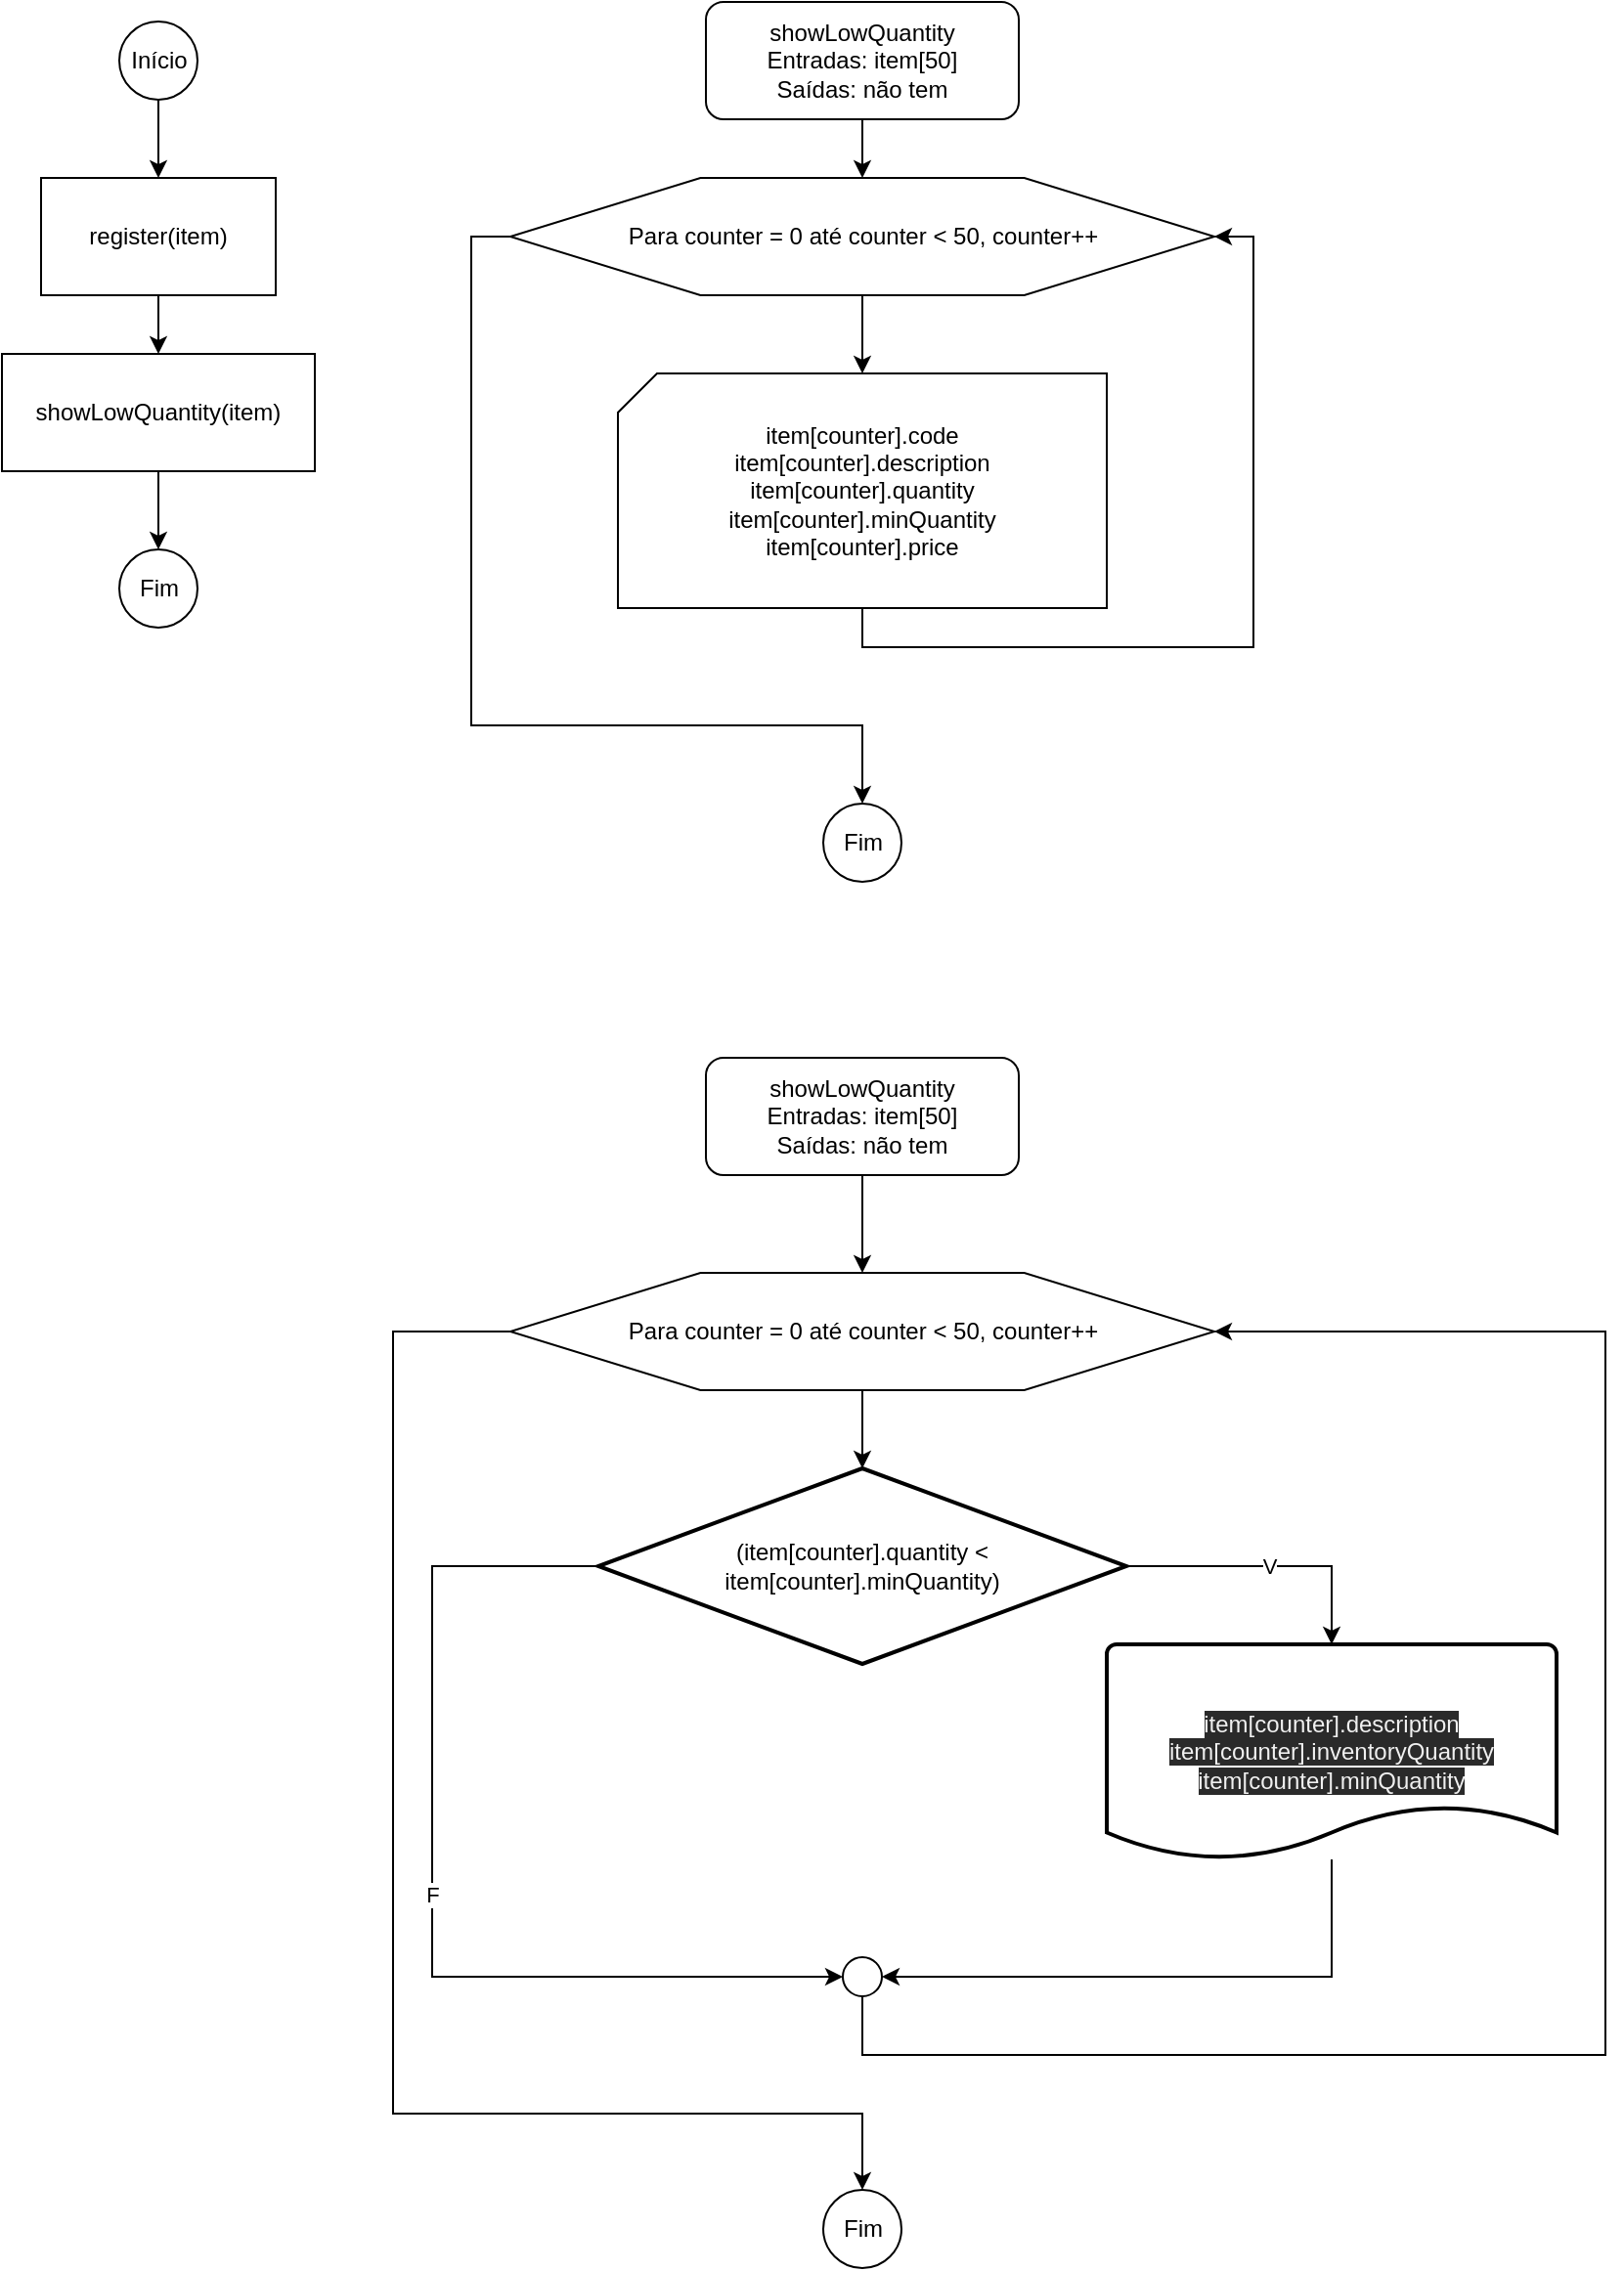 <mxfile version="18.1.3" type="device"><diagram id="BDdXU6hXp-DLCPFeDdn6" name="Página-1"><mxGraphModel dx="741" dy="863" grid="1" gridSize="10" guides="1" tooltips="1" connect="1" arrows="1" fold="1" page="1" pageScale="1" pageWidth="827" pageHeight="1169" math="0" shadow="0"><root><mxCell id="0"/><mxCell id="1" parent="0"/><mxCell id="UyXymFnL8cJduqjBnD2X-4" value="" style="edgeStyle=orthogonalEdgeStyle;rounded=0;orthogonalLoop=1;jettySize=auto;html=1;" edge="1" parent="1" source="UyXymFnL8cJduqjBnD2X-1" target="UyXymFnL8cJduqjBnD2X-2"><mxGeometry relative="1" as="geometry"/></mxCell><mxCell id="UyXymFnL8cJduqjBnD2X-1" value="Início" style="verticalLabelPosition=middle;verticalAlign=middle;html=1;shape=mxgraph.flowchart.on-page_reference;labelPosition=center;align=center;" vertex="1" parent="1"><mxGeometry x="100" y="20" width="40" height="40" as="geometry"/></mxCell><mxCell id="UyXymFnL8cJduqjBnD2X-5" value="" style="edgeStyle=orthogonalEdgeStyle;rounded=0;orthogonalLoop=1;jettySize=auto;html=1;" edge="1" parent="1" source="UyXymFnL8cJduqjBnD2X-2" target="UyXymFnL8cJduqjBnD2X-3"><mxGeometry relative="1" as="geometry"/></mxCell><mxCell id="UyXymFnL8cJduqjBnD2X-2" value="register(item)" style="rounded=0;whiteSpace=wrap;html=1;" vertex="1" parent="1"><mxGeometry x="60" y="100" width="120" height="60" as="geometry"/></mxCell><mxCell id="UyXymFnL8cJduqjBnD2X-7" value="" style="edgeStyle=orthogonalEdgeStyle;rounded=0;orthogonalLoop=1;jettySize=auto;html=1;" edge="1" parent="1" source="UyXymFnL8cJduqjBnD2X-3" target="UyXymFnL8cJduqjBnD2X-6"><mxGeometry relative="1" as="geometry"/></mxCell><mxCell id="UyXymFnL8cJduqjBnD2X-3" value="showLowQuantity(item)" style="rounded=0;whiteSpace=wrap;html=1;" vertex="1" parent="1"><mxGeometry x="40" y="190" width="160" height="60" as="geometry"/></mxCell><mxCell id="UyXymFnL8cJduqjBnD2X-6" value="Fim" style="verticalLabelPosition=middle;verticalAlign=middle;html=1;shape=mxgraph.flowchart.on-page_reference;labelPosition=center;align=center;" vertex="1" parent="1"><mxGeometry x="100" y="290" width="40" height="40" as="geometry"/></mxCell><mxCell id="UyXymFnL8cJduqjBnD2X-10" value="" style="edgeStyle=orthogonalEdgeStyle;rounded=0;orthogonalLoop=1;jettySize=auto;html=1;" edge="1" parent="1" source="UyXymFnL8cJduqjBnD2X-8" target="UyXymFnL8cJduqjBnD2X-9"><mxGeometry relative="1" as="geometry"/></mxCell><mxCell id="UyXymFnL8cJduqjBnD2X-8" value="showLowQuantity&lt;br&gt;Entradas: item[50]&lt;br&gt;Saídas: não tem" style="rounded=1;whiteSpace=wrap;html=1;" vertex="1" parent="1"><mxGeometry x="400" y="10" width="160" height="60" as="geometry"/></mxCell><mxCell id="UyXymFnL8cJduqjBnD2X-12" value="" style="edgeStyle=orthogonalEdgeStyle;rounded=0;orthogonalLoop=1;jettySize=auto;html=1;" edge="1" parent="1" source="UyXymFnL8cJduqjBnD2X-9" target="UyXymFnL8cJduqjBnD2X-11"><mxGeometry relative="1" as="geometry"/></mxCell><mxCell id="UyXymFnL8cJduqjBnD2X-15" style="edgeStyle=orthogonalEdgeStyle;rounded=0;orthogonalLoop=1;jettySize=auto;html=1;" edge="1" parent="1" source="UyXymFnL8cJduqjBnD2X-9" target="UyXymFnL8cJduqjBnD2X-14"><mxGeometry relative="1" as="geometry"><Array as="points"><mxPoint x="280" y="130"/><mxPoint x="280" y="380"/><mxPoint x="480" y="380"/></Array></mxGeometry></mxCell><mxCell id="UyXymFnL8cJduqjBnD2X-9" value="Para counter = 0 até counter &amp;lt; 50, counter++" style="verticalLabelPosition=middle;verticalAlign=middle;html=1;shape=hexagon;perimeter=hexagonPerimeter2;arcSize=6;size=0.27;labelPosition=center;align=center;" vertex="1" parent="1"><mxGeometry x="300" y="100" width="360" height="60" as="geometry"/></mxCell><mxCell id="UyXymFnL8cJduqjBnD2X-13" style="edgeStyle=orthogonalEdgeStyle;rounded=0;orthogonalLoop=1;jettySize=auto;html=1;entryX=1;entryY=0.5;entryDx=0;entryDy=0;" edge="1" parent="1" source="UyXymFnL8cJduqjBnD2X-11" target="UyXymFnL8cJduqjBnD2X-9"><mxGeometry relative="1" as="geometry"><Array as="points"><mxPoint x="480" y="340"/><mxPoint x="680" y="340"/><mxPoint x="680" y="130"/></Array></mxGeometry></mxCell><mxCell id="UyXymFnL8cJduqjBnD2X-11" value="item[counter].code&lt;br&gt;item[counter].description&lt;br&gt;item[counter].quantity&lt;br&gt;item[counter].minQuantity&lt;br&gt;item[counter].price" style="verticalLabelPosition=middle;verticalAlign=middle;html=1;shape=card;whiteSpace=wrap;size=20;arcSize=12;labelPosition=center;align=center;" vertex="1" parent="1"><mxGeometry x="355" y="200" width="250" height="120" as="geometry"/></mxCell><mxCell id="UyXymFnL8cJduqjBnD2X-14" value="Fim" style="verticalLabelPosition=middle;verticalAlign=middle;html=1;shape=mxgraph.flowchart.on-page_reference;labelPosition=center;align=center;" vertex="1" parent="1"><mxGeometry x="460" y="420" width="40" height="40" as="geometry"/></mxCell><mxCell id="UyXymFnL8cJduqjBnD2X-20" value="" style="edgeStyle=orthogonalEdgeStyle;rounded=0;orthogonalLoop=1;jettySize=auto;html=1;" edge="1" parent="1" source="UyXymFnL8cJduqjBnD2X-16" target="UyXymFnL8cJduqjBnD2X-18"><mxGeometry relative="1" as="geometry"/></mxCell><mxCell id="UyXymFnL8cJduqjBnD2X-16" value="showLowQuantity&lt;br&gt;Entradas: item[50]&lt;br&gt;Saídas: não tem" style="rounded=1;whiteSpace=wrap;html=1;" vertex="1" parent="1"><mxGeometry x="400" y="550" width="160" height="60" as="geometry"/></mxCell><mxCell id="UyXymFnL8cJduqjBnD2X-22" value="" style="edgeStyle=orthogonalEdgeStyle;rounded=0;orthogonalLoop=1;jettySize=auto;html=1;" edge="1" parent="1" source="UyXymFnL8cJduqjBnD2X-18" target="UyXymFnL8cJduqjBnD2X-21"><mxGeometry relative="1" as="geometry"/></mxCell><mxCell id="UyXymFnL8cJduqjBnD2X-30" style="edgeStyle=orthogonalEdgeStyle;rounded=0;orthogonalLoop=1;jettySize=auto;html=1;entryX=0.5;entryY=0;entryDx=0;entryDy=0;entryPerimeter=0;" edge="1" parent="1" source="UyXymFnL8cJduqjBnD2X-18" target="UyXymFnL8cJduqjBnD2X-28"><mxGeometry relative="1" as="geometry"><Array as="points"><mxPoint x="240" y="690"/><mxPoint x="240" y="1090"/><mxPoint x="480" y="1090"/></Array></mxGeometry></mxCell><mxCell id="UyXymFnL8cJduqjBnD2X-18" value="Para counter = 0 até counter &amp;lt; 50, counter++" style="verticalLabelPosition=middle;verticalAlign=middle;html=1;shape=hexagon;perimeter=hexagonPerimeter2;arcSize=6;size=0.27;labelPosition=center;align=center;" vertex="1" parent="1"><mxGeometry x="300" y="660" width="360" height="60" as="geometry"/></mxCell><mxCell id="UyXymFnL8cJduqjBnD2X-24" value="V" style="edgeStyle=orthogonalEdgeStyle;rounded=0;orthogonalLoop=1;jettySize=auto;html=1;" edge="1" parent="1" source="UyXymFnL8cJduqjBnD2X-21" target="UyXymFnL8cJduqjBnD2X-23"><mxGeometry relative="1" as="geometry"><Array as="points"><mxPoint x="720" y="810"/></Array></mxGeometry></mxCell><mxCell id="UyXymFnL8cJduqjBnD2X-27" value="F" style="edgeStyle=orthogonalEdgeStyle;rounded=0;orthogonalLoop=1;jettySize=auto;html=1;entryX=0;entryY=0.5;entryDx=0;entryDy=0;entryPerimeter=0;" edge="1" parent="1" source="UyXymFnL8cJduqjBnD2X-21" target="UyXymFnL8cJduqjBnD2X-25"><mxGeometry relative="1" as="geometry"><Array as="points"><mxPoint x="260" y="810"/><mxPoint x="260" y="1020"/></Array></mxGeometry></mxCell><mxCell id="UyXymFnL8cJduqjBnD2X-21" value="(item[counter].quantity &amp;lt; item[counter].minQuantity)" style="strokeWidth=2;html=1;shape=mxgraph.flowchart.decision;whiteSpace=wrap;" vertex="1" parent="1"><mxGeometry x="345" y="760" width="270" height="100" as="geometry"/></mxCell><mxCell id="UyXymFnL8cJduqjBnD2X-26" style="edgeStyle=orthogonalEdgeStyle;rounded=0;orthogonalLoop=1;jettySize=auto;html=1;entryX=1;entryY=0.5;entryDx=0;entryDy=0;entryPerimeter=0;" edge="1" parent="1" source="UyXymFnL8cJduqjBnD2X-23" target="UyXymFnL8cJduqjBnD2X-25"><mxGeometry relative="1" as="geometry"><Array as="points"><mxPoint x="720" y="1020"/></Array></mxGeometry></mxCell><mxCell id="UyXymFnL8cJduqjBnD2X-23" value="&lt;span style=&quot;color: rgb(240, 240, 240); font-family: Helvetica; font-size: 12px; font-style: normal; font-variant-ligatures: normal; font-variant-caps: normal; font-weight: 400; letter-spacing: normal; orphans: 2; text-align: center; text-indent: 0px; text-transform: none; widows: 2; word-spacing: 0px; -webkit-text-stroke-width: 0px; background-color: rgb(42, 42, 42); text-decoration-thickness: initial; text-decoration-style: initial; text-decoration-color: initial; float: none; display: inline !important;&quot;&gt;item[counter].description&lt;/span&gt;&lt;br style=&quot;color: rgb(240, 240, 240); font-family: Helvetica; font-size: 12px; font-style: normal; font-variant-ligatures: normal; font-variant-caps: normal; font-weight: 400; letter-spacing: normal; orphans: 2; text-align: center; text-indent: 0px; text-transform: none; widows: 2; word-spacing: 0px; -webkit-text-stroke-width: 0px; background-color: rgb(42, 42, 42); text-decoration-thickness: initial; text-decoration-style: initial; text-decoration-color: initial;&quot;&gt;&lt;span style=&quot;color: rgb(240, 240, 240); font-family: Helvetica; font-size: 12px; font-style: normal; font-variant-ligatures: normal; font-variant-caps: normal; font-weight: 400; letter-spacing: normal; orphans: 2; text-align: center; text-indent: 0px; text-transform: none; widows: 2; word-spacing: 0px; -webkit-text-stroke-width: 0px; background-color: rgb(42, 42, 42); text-decoration-thickness: initial; text-decoration-style: initial; text-decoration-color: initial; float: none; display: inline !important;&quot;&gt;item[counter].inventoryQuantity&lt;/span&gt;&lt;br style=&quot;color: rgb(240, 240, 240); font-family: Helvetica; font-size: 12px; font-style: normal; font-variant-ligatures: normal; font-variant-caps: normal; font-weight: 400; letter-spacing: normal; orphans: 2; text-align: center; text-indent: 0px; text-transform: none; widows: 2; word-spacing: 0px; -webkit-text-stroke-width: 0px; background-color: rgb(42, 42, 42); text-decoration-thickness: initial; text-decoration-style: initial; text-decoration-color: initial;&quot;&gt;&lt;span style=&quot;color: rgb(240, 240, 240); font-family: Helvetica; font-size: 12px; font-style: normal; font-variant-ligatures: normal; font-variant-caps: normal; font-weight: 400; letter-spacing: normal; orphans: 2; text-align: center; text-indent: 0px; text-transform: none; widows: 2; word-spacing: 0px; -webkit-text-stroke-width: 0px; background-color: rgb(42, 42, 42); text-decoration-thickness: initial; text-decoration-style: initial; text-decoration-color: initial; float: none; display: inline !important;&quot;&gt;item[counter].minQuantity&lt;/span&gt;" style="strokeWidth=2;html=1;shape=mxgraph.flowchart.document2;whiteSpace=wrap;size=0.25;" vertex="1" parent="1"><mxGeometry x="605" y="850" width="230" height="110" as="geometry"/></mxCell><mxCell id="UyXymFnL8cJduqjBnD2X-29" style="edgeStyle=orthogonalEdgeStyle;rounded=0;orthogonalLoop=1;jettySize=auto;html=1;entryX=1;entryY=0.5;entryDx=0;entryDy=0;" edge="1" parent="1" source="UyXymFnL8cJduqjBnD2X-25" target="UyXymFnL8cJduqjBnD2X-18"><mxGeometry relative="1" as="geometry"><Array as="points"><mxPoint x="480" y="1060"/><mxPoint x="860" y="1060"/><mxPoint x="860" y="690"/></Array></mxGeometry></mxCell><mxCell id="UyXymFnL8cJduqjBnD2X-25" value="" style="verticalLabelPosition=bottom;verticalAlign=top;html=1;shape=mxgraph.flowchart.on-page_reference;" vertex="1" parent="1"><mxGeometry x="470" y="1010" width="20" height="20" as="geometry"/></mxCell><mxCell id="UyXymFnL8cJduqjBnD2X-28" value="Fim" style="verticalLabelPosition=middle;verticalAlign=middle;html=1;shape=mxgraph.flowchart.on-page_reference;labelPosition=center;align=center;" vertex="1" parent="1"><mxGeometry x="460" y="1129" width="40" height="40" as="geometry"/></mxCell></root></mxGraphModel></diagram></mxfile>
